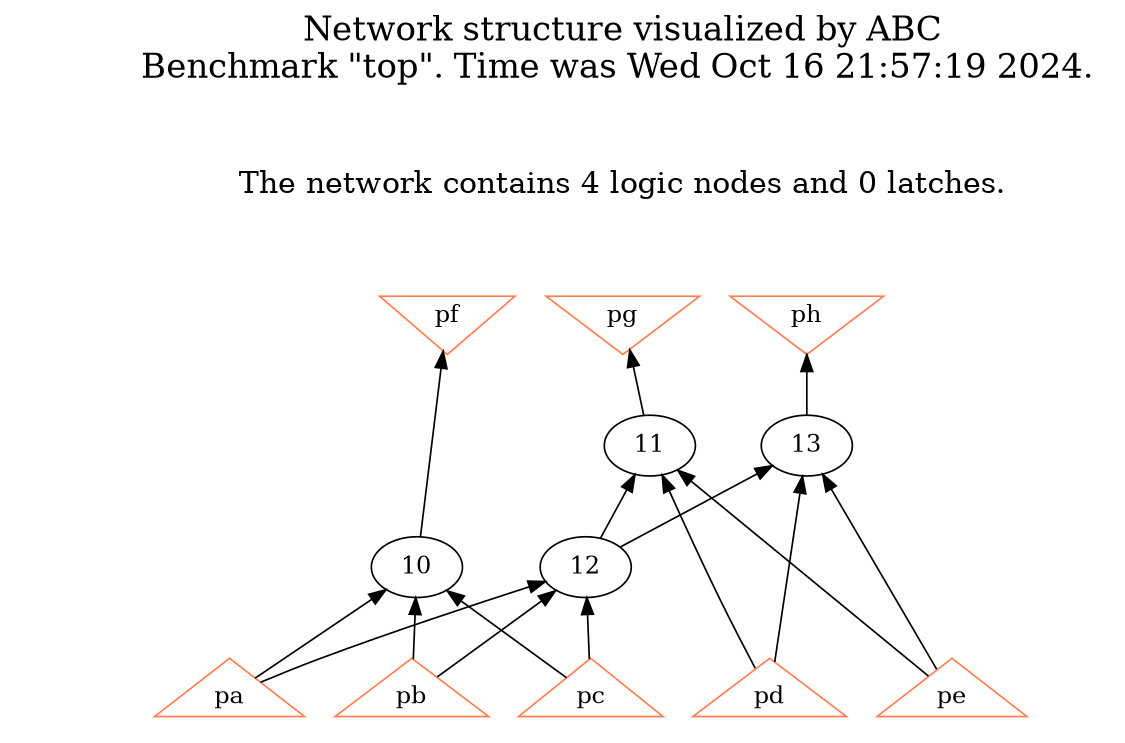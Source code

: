 # Network structure generated by ABC

digraph network {
size = "7.5,10";
center = true;
edge [dir = back];

{
  node [shape = plaintext];
  edge [style = invis];
  LevelTitle1 [label=""];
  LevelTitle2 [label=""];
  Level3 [label = ""];
  Level2 [label = ""];
  Level1 [label = ""];
  Level0 [label = ""];
  LevelTitle1 ->  LevelTitle2 ->  Level3 ->  Level2 ->  Level1 ->  Level0;
}

{
  rank = same;
  LevelTitle1;
  title1 [shape=plaintext,
          fontsize=20,
          fontname = "Times-Roman",
          label="Network structure visualized by ABC\nBenchmark \"top\". Time was Wed Oct 16 21:57:19 2024. "
         ];
}

{
  rank = same;
  LevelTitle2;
  title2 [shape=plaintext,
          fontsize=18,
          fontname = "Times-Roman",
          label="The network contains 4 logic nodes and 0 latches.\n"
         ];
}

{
  rank = same;
  Level3;
  Node6 [label = "pf", shape = invtriangle, color = coral, fillcolor = coral];
  Node7 [label = "pg", shape = invtriangle, color = coral, fillcolor = coral];
  Node8 [label = "ph", shape = invtriangle, color = coral, fillcolor = coral];
}

{
  rank = same;
  Level2;
  Node11 [label = "11\n", shape = ellipse];
  Node13 [label = "13\n", shape = ellipse];
}

{
  rank = same;
  Level1;
  Node10 [label = "10\n", shape = ellipse];
  Node12 [label = "12\n", shape = ellipse];
}

{
  rank = same;
  Level0;
  Node1 [label = "pa", shape = triangle, color = coral, fillcolor = coral];
  Node2 [label = "pb", shape = triangle, color = coral, fillcolor = coral];
  Node3 [label = "pc", shape = triangle, color = coral, fillcolor = coral];
  Node4 [label = "pd", shape = triangle, color = coral, fillcolor = coral];
  Node5 [label = "pe", shape = triangle, color = coral, fillcolor = coral];
}

title1 -> title2 [style = invis];
title2 -> Node6 [style = invis];
title2 -> Node7 [style = invis];
title2 -> Node8 [style = invis];
Node6 -> Node7 [style = invis];
Node7 -> Node8 [style = invis];
Node6 -> Node10 [style = solid];
Node7 -> Node11 [style = solid];
Node8 -> Node13 [style = solid];
Node10 -> Node1 [style = solid];
Node10 -> Node2 [style = solid];
Node10 -> Node3 [style = solid];
Node11 -> Node12 [style = solid];
Node11 -> Node4 [style = solid];
Node11 -> Node5 [style = solid];
Node12 -> Node1 [style = solid];
Node12 -> Node2 [style = solid];
Node12 -> Node3 [style = solid];
Node13 -> Node12 [style = solid];
Node13 -> Node4 [style = solid];
Node13 -> Node5 [style = solid];
}

